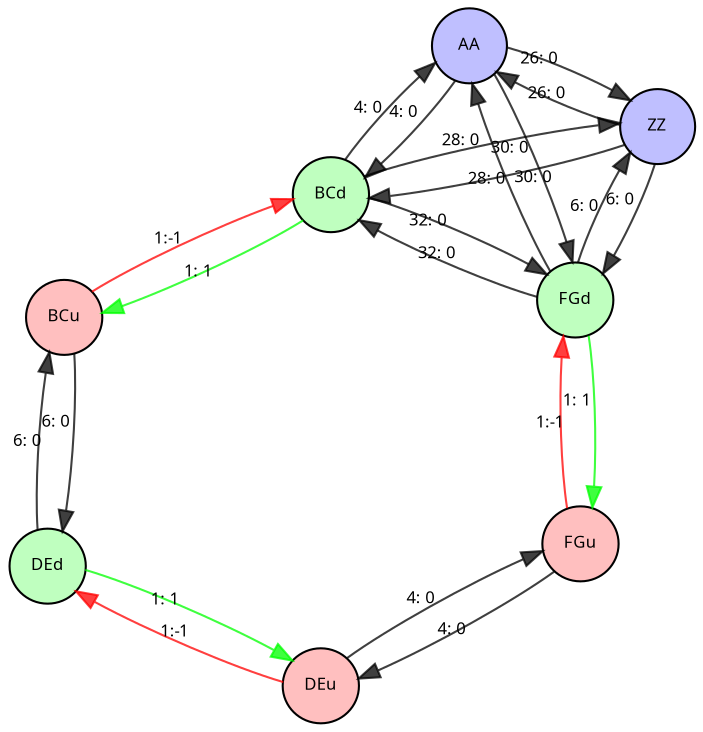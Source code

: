 strict digraph  {
  //graph [ layout="dot" ];
  graph [ layout="neato" ];
  //graph [ layout="circo", root="NN" ];
  //graph [ layout="twopi", root="NN" ];
  
  graph [ size="5,5", ratio="fill", fontsize="2", mindist="1", nodesep="0.3" ];
  node  [ width="0.5", height="0.5", fontname="Ubuntu", fontsize="8" ];
  edge  [ minlen="2", fontname="Ubuntu", fontsize="8" ];
  
  node [ style="filled", fillcolor="#0000FF40"; ];
  AA  [ ];
  ZZ  [ ];

  node [ style="filled", fillcolor="#FF000040"; ];
  DEu [ ];
  FGu [ ];
  BCu [ ];

  node [ style="filled", fillcolor="#00FF0040"; ];
  BCd [ ];
  DEd [ ];
  FGd [ ];

  {rank = same; AA; ZZ; DEu; FGu; BCu;}
  {rank = same; BCd; DEd; FGd;}
    
  edge [ color="#000000C0" ]
  AA  -> BCd   [ label=" 4: 0" ];
  AA  -> FGd   [ label="30: 0" ];
  AA  -> ZZ    [ label="26: 0" ];
  BCd -> AA    [ label=" 4: 0" ];
  BCd -> FGd   [ label="32: 0" ];
  BCd -> ZZ    [ label="28: 0" ];
  BCu -> DEd   [ label=" 6: 0" ];
  DEd -> BCu   [ label=" 6: 0" ];
  DEu -> FGu   [ label=" 4: 0" ];
  FGd -> AA    [ label="30: 0" ];
  FGd -> BCd   [ label="32: 0" ];
  FGd -> ZZ    [ label=" 6: 0" ];
  FGu -> DEu   [ label=" 4: 0" ];
  ZZ  -> AA    [ label="26: 0" ];
  ZZ  -> BCd   [ label="28: 0" ];
  ZZ  -> FGd   [ label=" 6: 0" ];

  edge [ color="#00FF00C0" ]
  BCd -> BCu   [ label=" 1: 1" ];
  DEd -> DEu   [ label=" 1: 1" ];
  FGd -> FGu   [ label=" 1: 1" ];
  
  edge [ color="#FF0000C0" ]
  BCu -> BCd   [ label=" 1:-1" ];
  DEu -> DEd   [ label=" 1:-1" ];
  FGu -> FGd   [ label=" 1:-1" ];

  /*
  node [ style="invis" ];
  edge [ style="invis" ];
  NN -> M1 -> AA
  NN -> M2 -> ZZ
  NN -> M3 -> DEu
  NN -> M4 -> FGu
  NN -> M5 -> BCu
  NN -> BCd
  NN -> DEd
  NN -> FGd
  */
}
